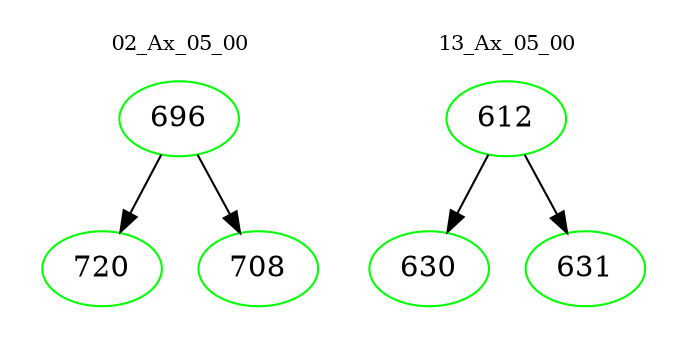 digraph{
subgraph cluster_0 {
color = white
label = "02_Ax_05_00";
fontsize=10;
T0_696 [label="696", color="green"]
T0_696 -> T0_720 [color="black"]
T0_720 [label="720", color="green"]
T0_696 -> T0_708 [color="black"]
T0_708 [label="708", color="green"]
}
subgraph cluster_1 {
color = white
label = "13_Ax_05_00";
fontsize=10;
T1_612 [label="612", color="green"]
T1_612 -> T1_630 [color="black"]
T1_630 [label="630", color="green"]
T1_612 -> T1_631 [color="black"]
T1_631 [label="631", color="green"]
}
}
